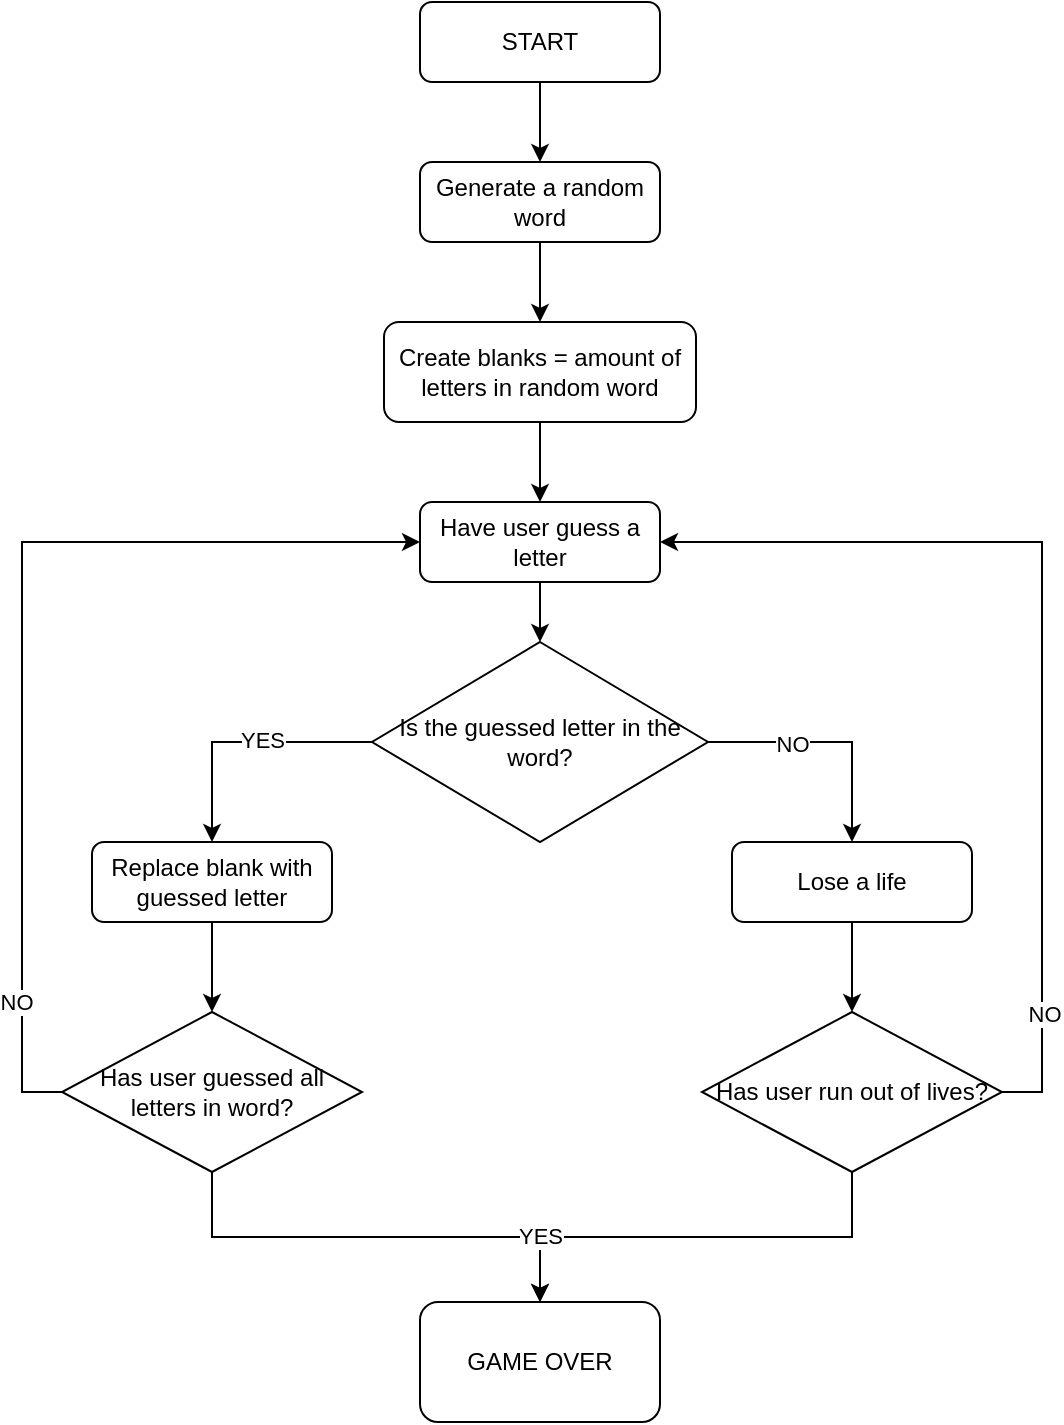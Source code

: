 <mxfile version="21.7.4" type="github">
  <diagram id="C5RBs43oDa-KdzZeNtuy" name="Page-1">
    <mxGraphModel dx="1040" dy="749" grid="1" gridSize="10" guides="1" tooltips="1" connect="1" arrows="1" fold="1" page="1" pageScale="1" pageWidth="827" pageHeight="1169" math="0" shadow="0">
      <root>
        <mxCell id="WIyWlLk6GJQsqaUBKTNV-0" />
        <mxCell id="WIyWlLk6GJQsqaUBKTNV-1" parent="WIyWlLk6GJQsqaUBKTNV-0" />
        <mxCell id="I5qmTtuInJa2sIl9nDvP-1" style="edgeStyle=orthogonalEdgeStyle;rounded=0;orthogonalLoop=1;jettySize=auto;html=1;exitX=0.5;exitY=1;exitDx=0;exitDy=0;entryX=0.5;entryY=0;entryDx=0;entryDy=0;" edge="1" parent="WIyWlLk6GJQsqaUBKTNV-1" source="WIyWlLk6GJQsqaUBKTNV-3" target="I5qmTtuInJa2sIl9nDvP-0">
          <mxGeometry relative="1" as="geometry" />
        </mxCell>
        <mxCell id="WIyWlLk6GJQsqaUBKTNV-3" value="START" style="rounded=1;whiteSpace=wrap;html=1;fontSize=12;glass=0;strokeWidth=1;shadow=0;" parent="WIyWlLk6GJQsqaUBKTNV-1" vertex="1">
          <mxGeometry x="354" y="40" width="120" height="40" as="geometry" />
        </mxCell>
        <mxCell id="I5qmTtuInJa2sIl9nDvP-4" style="edgeStyle=orthogonalEdgeStyle;rounded=0;orthogonalLoop=1;jettySize=auto;html=1;exitX=0.5;exitY=1;exitDx=0;exitDy=0;entryX=0.5;entryY=0;entryDx=0;entryDy=0;" edge="1" parent="WIyWlLk6GJQsqaUBKTNV-1" source="I5qmTtuInJa2sIl9nDvP-0" target="I5qmTtuInJa2sIl9nDvP-3">
          <mxGeometry relative="1" as="geometry" />
        </mxCell>
        <mxCell id="I5qmTtuInJa2sIl9nDvP-0" value="Generate a random word" style="rounded=1;whiteSpace=wrap;html=1;fontSize=12;glass=0;strokeWidth=1;shadow=0;" vertex="1" parent="WIyWlLk6GJQsqaUBKTNV-1">
          <mxGeometry x="354" y="120" width="120" height="40" as="geometry" />
        </mxCell>
        <mxCell id="I5qmTtuInJa2sIl9nDvP-7" style="edgeStyle=orthogonalEdgeStyle;rounded=0;orthogonalLoop=1;jettySize=auto;html=1;exitX=0.5;exitY=1;exitDx=0;exitDy=0;entryX=0.5;entryY=0;entryDx=0;entryDy=0;" edge="1" parent="WIyWlLk6GJQsqaUBKTNV-1" source="I5qmTtuInJa2sIl9nDvP-3" target="I5qmTtuInJa2sIl9nDvP-6">
          <mxGeometry relative="1" as="geometry" />
        </mxCell>
        <mxCell id="I5qmTtuInJa2sIl9nDvP-3" value="Create blanks = amount of letters in random word" style="rounded=1;whiteSpace=wrap;html=1;fontSize=12;glass=0;strokeWidth=1;shadow=0;" vertex="1" parent="WIyWlLk6GJQsqaUBKTNV-1">
          <mxGeometry x="336" y="200" width="156" height="50" as="geometry" />
        </mxCell>
        <mxCell id="I5qmTtuInJa2sIl9nDvP-9" style="edgeStyle=orthogonalEdgeStyle;rounded=0;orthogonalLoop=1;jettySize=auto;html=1;exitX=0.5;exitY=1;exitDx=0;exitDy=0;entryX=0.5;entryY=0;entryDx=0;entryDy=0;" edge="1" parent="WIyWlLk6GJQsqaUBKTNV-1" source="I5qmTtuInJa2sIl9nDvP-6" target="I5qmTtuInJa2sIl9nDvP-8">
          <mxGeometry relative="1" as="geometry" />
        </mxCell>
        <mxCell id="I5qmTtuInJa2sIl9nDvP-6" value="Have user guess a letter" style="rounded=1;whiteSpace=wrap;html=1;fontSize=12;glass=0;strokeWidth=1;shadow=0;" vertex="1" parent="WIyWlLk6GJQsqaUBKTNV-1">
          <mxGeometry x="354" y="290" width="120" height="40" as="geometry" />
        </mxCell>
        <mxCell id="I5qmTtuInJa2sIl9nDvP-15" style="edgeStyle=orthogonalEdgeStyle;rounded=0;orthogonalLoop=1;jettySize=auto;html=1;exitX=0;exitY=0.5;exitDx=0;exitDy=0;entryX=0.5;entryY=0;entryDx=0;entryDy=0;" edge="1" parent="WIyWlLk6GJQsqaUBKTNV-1" source="I5qmTtuInJa2sIl9nDvP-8" target="I5qmTtuInJa2sIl9nDvP-11">
          <mxGeometry relative="1" as="geometry" />
        </mxCell>
        <mxCell id="I5qmTtuInJa2sIl9nDvP-17" value="YES" style="edgeLabel;html=1;align=center;verticalAlign=middle;resizable=0;points=[];" vertex="1" connectable="0" parent="I5qmTtuInJa2sIl9nDvP-15">
          <mxGeometry x="-0.147" y="-1" relative="1" as="geometry">
            <mxPoint as="offset" />
          </mxGeometry>
        </mxCell>
        <mxCell id="I5qmTtuInJa2sIl9nDvP-16" style="edgeStyle=orthogonalEdgeStyle;rounded=0;orthogonalLoop=1;jettySize=auto;html=1;exitX=1;exitY=0.5;exitDx=0;exitDy=0;entryX=0.5;entryY=0;entryDx=0;entryDy=0;" edge="1" parent="WIyWlLk6GJQsqaUBKTNV-1" source="I5qmTtuInJa2sIl9nDvP-8" target="I5qmTtuInJa2sIl9nDvP-12">
          <mxGeometry relative="1" as="geometry" />
        </mxCell>
        <mxCell id="I5qmTtuInJa2sIl9nDvP-18" value="NO" style="edgeLabel;html=1;align=center;verticalAlign=middle;resizable=0;points=[];" vertex="1" connectable="0" parent="I5qmTtuInJa2sIl9nDvP-16">
          <mxGeometry x="-0.316" y="-1" relative="1" as="geometry">
            <mxPoint as="offset" />
          </mxGeometry>
        </mxCell>
        <mxCell id="I5qmTtuInJa2sIl9nDvP-8" value="Is the guessed letter in the word?" style="rhombus;whiteSpace=wrap;html=1;" vertex="1" parent="WIyWlLk6GJQsqaUBKTNV-1">
          <mxGeometry x="330" y="360" width="168" height="100" as="geometry" />
        </mxCell>
        <mxCell id="I5qmTtuInJa2sIl9nDvP-23" style="edgeStyle=orthogonalEdgeStyle;rounded=0;orthogonalLoop=1;jettySize=auto;html=1;exitX=0.5;exitY=1;exitDx=0;exitDy=0;entryX=0.5;entryY=0;entryDx=0;entryDy=0;" edge="1" parent="WIyWlLk6GJQsqaUBKTNV-1" source="I5qmTtuInJa2sIl9nDvP-11" target="I5qmTtuInJa2sIl9nDvP-29">
          <mxGeometry relative="1" as="geometry">
            <mxPoint x="250" y="550" as="targetPoint" />
          </mxGeometry>
        </mxCell>
        <mxCell id="I5qmTtuInJa2sIl9nDvP-11" value="Replace blank with guessed letter" style="rounded=1;whiteSpace=wrap;html=1;fontSize=12;glass=0;strokeWidth=1;shadow=0;" vertex="1" parent="WIyWlLk6GJQsqaUBKTNV-1">
          <mxGeometry x="190" y="460" width="120" height="40" as="geometry" />
        </mxCell>
        <mxCell id="I5qmTtuInJa2sIl9nDvP-24" style="edgeStyle=orthogonalEdgeStyle;rounded=0;orthogonalLoop=1;jettySize=auto;html=1;exitX=0.5;exitY=1;exitDx=0;exitDy=0;entryX=0.5;entryY=0;entryDx=0;entryDy=0;" edge="1" parent="WIyWlLk6GJQsqaUBKTNV-1" source="I5qmTtuInJa2sIl9nDvP-12" target="I5qmTtuInJa2sIl9nDvP-30">
          <mxGeometry relative="1" as="geometry">
            <mxPoint x="570" y="545" as="targetPoint" />
          </mxGeometry>
        </mxCell>
        <mxCell id="I5qmTtuInJa2sIl9nDvP-12" value="Lose a life" style="rounded=1;whiteSpace=wrap;html=1;fontSize=12;glass=0;strokeWidth=1;shadow=0;" vertex="1" parent="WIyWlLk6GJQsqaUBKTNV-1">
          <mxGeometry x="510" y="460" width="120" height="40" as="geometry" />
        </mxCell>
        <mxCell id="I5qmTtuInJa2sIl9nDvP-25" style="edgeStyle=orthogonalEdgeStyle;rounded=0;orthogonalLoop=1;jettySize=auto;html=1;exitX=0;exitY=0.5;exitDx=0;exitDy=0;entryX=0;entryY=0.5;entryDx=0;entryDy=0;" edge="1" parent="WIyWlLk6GJQsqaUBKTNV-1" source="I5qmTtuInJa2sIl9nDvP-29" target="I5qmTtuInJa2sIl9nDvP-6">
          <mxGeometry relative="1" as="geometry">
            <mxPoint x="190" y="570" as="sourcePoint" />
          </mxGeometry>
        </mxCell>
        <mxCell id="I5qmTtuInJa2sIl9nDvP-28" value="NO" style="edgeLabel;html=1;align=center;verticalAlign=middle;resizable=0;points=[];" vertex="1" connectable="0" parent="I5qmTtuInJa2sIl9nDvP-25">
          <mxGeometry x="-0.734" y="3" relative="1" as="geometry">
            <mxPoint as="offset" />
          </mxGeometry>
        </mxCell>
        <mxCell id="I5qmTtuInJa2sIl9nDvP-26" style="edgeStyle=orthogonalEdgeStyle;rounded=0;orthogonalLoop=1;jettySize=auto;html=1;exitX=1;exitY=0.5;exitDx=0;exitDy=0;entryX=1;entryY=0.5;entryDx=0;entryDy=0;" edge="1" parent="WIyWlLk6GJQsqaUBKTNV-1" source="I5qmTtuInJa2sIl9nDvP-30" target="I5qmTtuInJa2sIl9nDvP-6">
          <mxGeometry relative="1" as="geometry">
            <mxPoint x="630" y="565" as="sourcePoint" />
          </mxGeometry>
        </mxCell>
        <mxCell id="I5qmTtuInJa2sIl9nDvP-27" value="NO" style="edgeLabel;html=1;align=center;verticalAlign=middle;resizable=0;points=[];" vertex="1" connectable="0" parent="I5qmTtuInJa2sIl9nDvP-26">
          <mxGeometry x="-0.76" y="-1" relative="1" as="geometry">
            <mxPoint y="-1" as="offset" />
          </mxGeometry>
        </mxCell>
        <mxCell id="I5qmTtuInJa2sIl9nDvP-35" style="edgeStyle=orthogonalEdgeStyle;rounded=0;orthogonalLoop=1;jettySize=auto;html=1;exitX=0.5;exitY=1;exitDx=0;exitDy=0;entryX=0.5;entryY=0;entryDx=0;entryDy=0;" edge="1" parent="WIyWlLk6GJQsqaUBKTNV-1" source="I5qmTtuInJa2sIl9nDvP-29" target="I5qmTtuInJa2sIl9nDvP-34">
          <mxGeometry relative="1" as="geometry" />
        </mxCell>
        <mxCell id="I5qmTtuInJa2sIl9nDvP-29" value="Has user guessed all letters in word?" style="rhombus;whiteSpace=wrap;html=1;" vertex="1" parent="WIyWlLk6GJQsqaUBKTNV-1">
          <mxGeometry x="175" y="545" width="150" height="80" as="geometry" />
        </mxCell>
        <mxCell id="I5qmTtuInJa2sIl9nDvP-36" style="edgeStyle=orthogonalEdgeStyle;rounded=0;orthogonalLoop=1;jettySize=auto;html=1;exitX=0.5;exitY=1;exitDx=0;exitDy=0;" edge="1" parent="WIyWlLk6GJQsqaUBKTNV-1" source="I5qmTtuInJa2sIl9nDvP-30" target="I5qmTtuInJa2sIl9nDvP-34">
          <mxGeometry relative="1" as="geometry" />
        </mxCell>
        <mxCell id="I5qmTtuInJa2sIl9nDvP-37" value="YES" style="edgeLabel;html=1;align=center;verticalAlign=middle;resizable=0;points=[];" vertex="1" connectable="0" parent="I5qmTtuInJa2sIl9nDvP-36">
          <mxGeometry x="0.706" y="-1" relative="1" as="geometry">
            <mxPoint x="1" y="-1" as="offset" />
          </mxGeometry>
        </mxCell>
        <mxCell id="I5qmTtuInJa2sIl9nDvP-30" value="Has user run out of lives?" style="rhombus;whiteSpace=wrap;html=1;" vertex="1" parent="WIyWlLk6GJQsqaUBKTNV-1">
          <mxGeometry x="495" y="545" width="150" height="80" as="geometry" />
        </mxCell>
        <mxCell id="I5qmTtuInJa2sIl9nDvP-34" value="GAME OVER" style="rounded=1;whiteSpace=wrap;html=1;" vertex="1" parent="WIyWlLk6GJQsqaUBKTNV-1">
          <mxGeometry x="354" y="690" width="120" height="60" as="geometry" />
        </mxCell>
      </root>
    </mxGraphModel>
  </diagram>
</mxfile>

